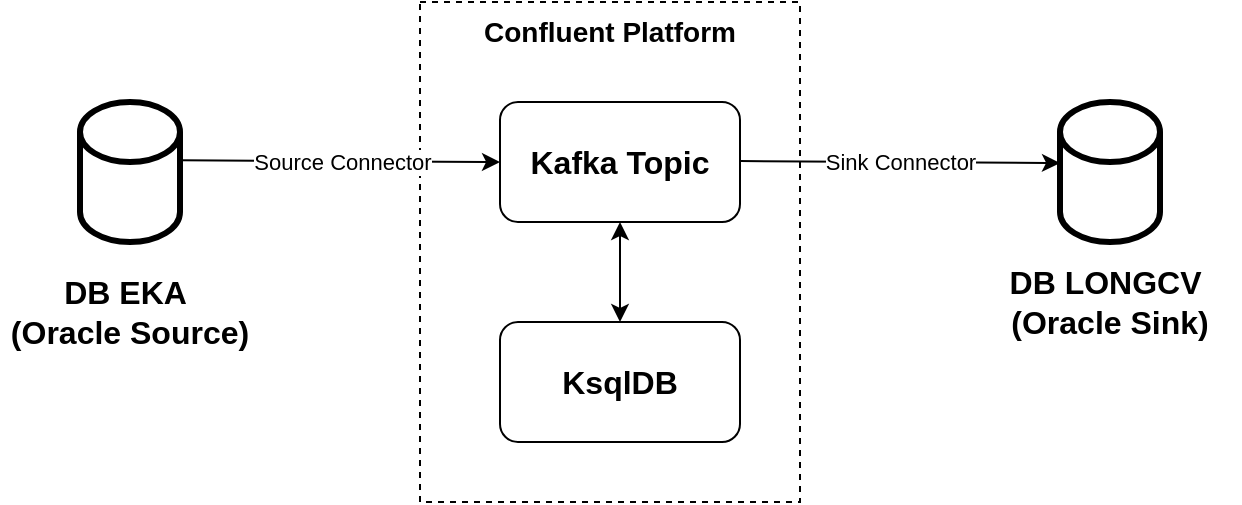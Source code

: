 <mxfile version="24.4.6" type="device">
  <diagram name="Trang-1" id="AF3-J0Oc3ytgeGqQdvG_">
    <mxGraphModel dx="1050" dy="541" grid="0" gridSize="10" guides="1" tooltips="1" connect="1" arrows="1" fold="1" page="1" pageScale="1" pageWidth="827" pageHeight="1169" math="0" shadow="0">
      <root>
        <mxCell id="0" />
        <mxCell id="1" parent="0" />
        <mxCell id="JK3QZS5w-YeMSZtfbgjA-1" value="" style="shape=cylinder3;whiteSpace=wrap;html=1;boundedLbl=1;backgroundOutline=1;size=15;strokeWidth=3;" vertex="1" parent="1">
          <mxGeometry x="110" y="190" width="50" height="70" as="geometry" />
        </mxCell>
        <mxCell id="JK3QZS5w-YeMSZtfbgjA-3" value="" style="shape=cylinder3;whiteSpace=wrap;html=1;boundedLbl=1;backgroundOutline=1;size=15;strokeWidth=3;" vertex="1" parent="1">
          <mxGeometry x="600" y="190" width="50" height="70" as="geometry" />
        </mxCell>
        <mxCell id="JK3QZS5w-YeMSZtfbgjA-4" value="" style="rounded=0;whiteSpace=wrap;html=1;dashed=1;" vertex="1" parent="1">
          <mxGeometry x="280" y="140" width="190" height="250" as="geometry" />
        </mxCell>
        <mxCell id="JK3QZS5w-YeMSZtfbgjA-5" value="" style="rounded=1;whiteSpace=wrap;html=1;" vertex="1" parent="1">
          <mxGeometry x="320" y="190" width="120" height="60" as="geometry" />
        </mxCell>
        <mxCell id="JK3QZS5w-YeMSZtfbgjA-6" value="" style="rounded=1;whiteSpace=wrap;html=1;" vertex="1" parent="1">
          <mxGeometry x="320" y="300" width="120" height="60" as="geometry" />
        </mxCell>
        <mxCell id="JK3QZS5w-YeMSZtfbgjA-7" value="&lt;font style=&quot;font-size: 16px;&quot;&gt;&lt;b&gt;Kafka Topic&lt;/b&gt;&lt;/font&gt;" style="text;html=1;align=center;verticalAlign=middle;whiteSpace=wrap;rounded=0;" vertex="1" parent="1">
          <mxGeometry x="325" y="205" width="110" height="30" as="geometry" />
        </mxCell>
        <mxCell id="JK3QZS5w-YeMSZtfbgjA-8" value="&lt;span style=&quot;font-size: 16px;&quot;&gt;&lt;b&gt;KsqlDB&lt;/b&gt;&lt;/span&gt;" style="text;html=1;align=center;verticalAlign=middle;whiteSpace=wrap;rounded=0;" vertex="1" parent="1">
          <mxGeometry x="325" y="315" width="110" height="30" as="geometry" />
        </mxCell>
        <mxCell id="JK3QZS5w-YeMSZtfbgjA-10" value="&lt;span style=&quot;font-size: 16px;&quot;&gt;&lt;b&gt;DB EKA&amp;nbsp;&lt;/b&gt;&lt;/span&gt;&lt;div&gt;&lt;span style=&quot;font-size: 16px;&quot;&gt;&lt;b&gt;(Oracle Source)&lt;/b&gt;&lt;/span&gt;&lt;/div&gt;" style="text;html=1;align=center;verticalAlign=middle;whiteSpace=wrap;rounded=0;" vertex="1" parent="1">
          <mxGeometry x="70" y="270" width="130" height="50" as="geometry" />
        </mxCell>
        <mxCell id="JK3QZS5w-YeMSZtfbgjA-11" value="&lt;span style=&quot;font-size: 16px;&quot;&gt;&lt;b&gt;DB LONGCV&amp;nbsp;&lt;/b&gt;&lt;/span&gt;&lt;div&gt;&lt;span style=&quot;font-size: 16px;&quot;&gt;&lt;b&gt;(Oracle Sink)&lt;/b&gt;&lt;/span&gt;&lt;/div&gt;" style="text;html=1;align=center;verticalAlign=middle;whiteSpace=wrap;rounded=0;" vertex="1" parent="1">
          <mxGeometry x="560" y="265" width="130" height="50" as="geometry" />
        </mxCell>
        <mxCell id="JK3QZS5w-YeMSZtfbgjA-12" value="" style="endArrow=classic;html=1;rounded=0;entryX=0;entryY=0.5;entryDx=0;entryDy=0;exitX=1.009;exitY=0.416;exitDx=0;exitDy=0;exitPerimeter=0;" edge="1" parent="1" source="JK3QZS5w-YeMSZtfbgjA-1" target="JK3QZS5w-YeMSZtfbgjA-5">
          <mxGeometry relative="1" as="geometry">
            <mxPoint x="160" y="225" as="sourcePoint" />
            <mxPoint x="420" y="300" as="targetPoint" />
          </mxGeometry>
        </mxCell>
        <mxCell id="JK3QZS5w-YeMSZtfbgjA-13" value="Source Connector" style="edgeLabel;resizable=0;html=1;;align=center;verticalAlign=middle;" connectable="0" vertex="1" parent="JK3QZS5w-YeMSZtfbgjA-12">
          <mxGeometry relative="1" as="geometry" />
        </mxCell>
        <mxCell id="JK3QZS5w-YeMSZtfbgjA-14" value="" style="endArrow=classic;html=1;rounded=0;entryX=0;entryY=0.5;entryDx=0;entryDy=0;exitX=1.009;exitY=0.416;exitDx=0;exitDy=0;exitPerimeter=0;" edge="1" parent="1">
          <mxGeometry relative="1" as="geometry">
            <mxPoint x="440" y="219.5" as="sourcePoint" />
            <mxPoint x="600" y="220.5" as="targetPoint" />
          </mxGeometry>
        </mxCell>
        <mxCell id="JK3QZS5w-YeMSZtfbgjA-15" value="Sink Connector" style="edgeLabel;resizable=0;html=1;;align=center;verticalAlign=middle;" connectable="0" vertex="1" parent="JK3QZS5w-YeMSZtfbgjA-14">
          <mxGeometry relative="1" as="geometry" />
        </mxCell>
        <mxCell id="JK3QZS5w-YeMSZtfbgjA-16" value="" style="endArrow=classic;startArrow=classic;html=1;rounded=0;exitX=0.5;exitY=0;exitDx=0;exitDy=0;entryX=0.5;entryY=1;entryDx=0;entryDy=0;" edge="1" parent="1" source="JK3QZS5w-YeMSZtfbgjA-6" target="JK3QZS5w-YeMSZtfbgjA-5">
          <mxGeometry width="50" height="50" relative="1" as="geometry">
            <mxPoint x="420" y="270" as="sourcePoint" />
            <mxPoint x="470" y="220" as="targetPoint" />
          </mxGeometry>
        </mxCell>
        <mxCell id="JK3QZS5w-YeMSZtfbgjA-17" value="&lt;font style=&quot;font-size: 14px;&quot;&gt;&lt;b&gt;Confluent Platform&lt;/b&gt;&lt;/font&gt;" style="text;html=1;align=center;verticalAlign=middle;whiteSpace=wrap;rounded=0;" vertex="1" parent="1">
          <mxGeometry x="290" y="140" width="170" height="30" as="geometry" />
        </mxCell>
      </root>
    </mxGraphModel>
  </diagram>
</mxfile>
